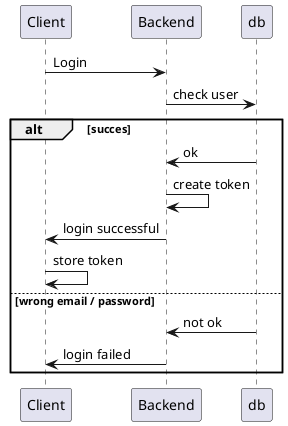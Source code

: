 @startuml Login flow

Client -> Backend: Login
Backend -> db: check user
alt succes
    db -> Backend: ok
    Backend -> Backend: create token
    Backend -> Client: login successful
    Client -> Client: store token
  else wrong email / password
    db -> Backend: not ok
    Backend -> Client: login failed
  end

@enduml